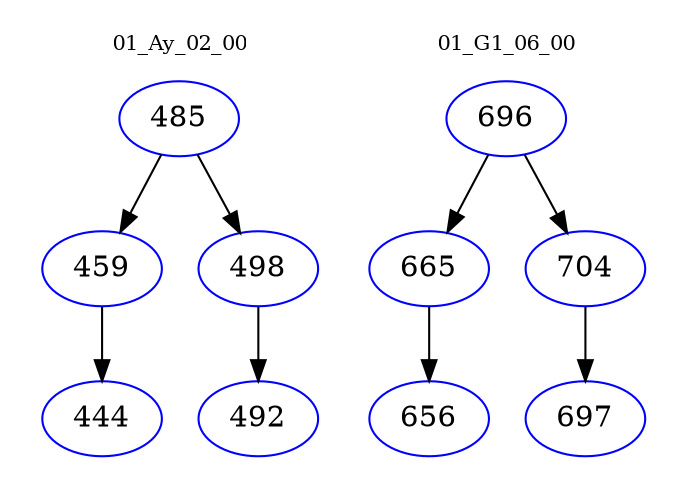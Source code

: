 digraph{
subgraph cluster_0 {
color = white
label = "01_Ay_02_00";
fontsize=10;
T0_485 [label="485", color="blue"]
T0_485 -> T0_459 [color="black"]
T0_459 [label="459", color="blue"]
T0_459 -> T0_444 [color="black"]
T0_444 [label="444", color="blue"]
T0_485 -> T0_498 [color="black"]
T0_498 [label="498", color="blue"]
T0_498 -> T0_492 [color="black"]
T0_492 [label="492", color="blue"]
}
subgraph cluster_1 {
color = white
label = "01_G1_06_00";
fontsize=10;
T1_696 [label="696", color="blue"]
T1_696 -> T1_665 [color="black"]
T1_665 [label="665", color="blue"]
T1_665 -> T1_656 [color="black"]
T1_656 [label="656", color="blue"]
T1_696 -> T1_704 [color="black"]
T1_704 [label="704", color="blue"]
T1_704 -> T1_697 [color="black"]
T1_697 [label="697", color="blue"]
}
}
